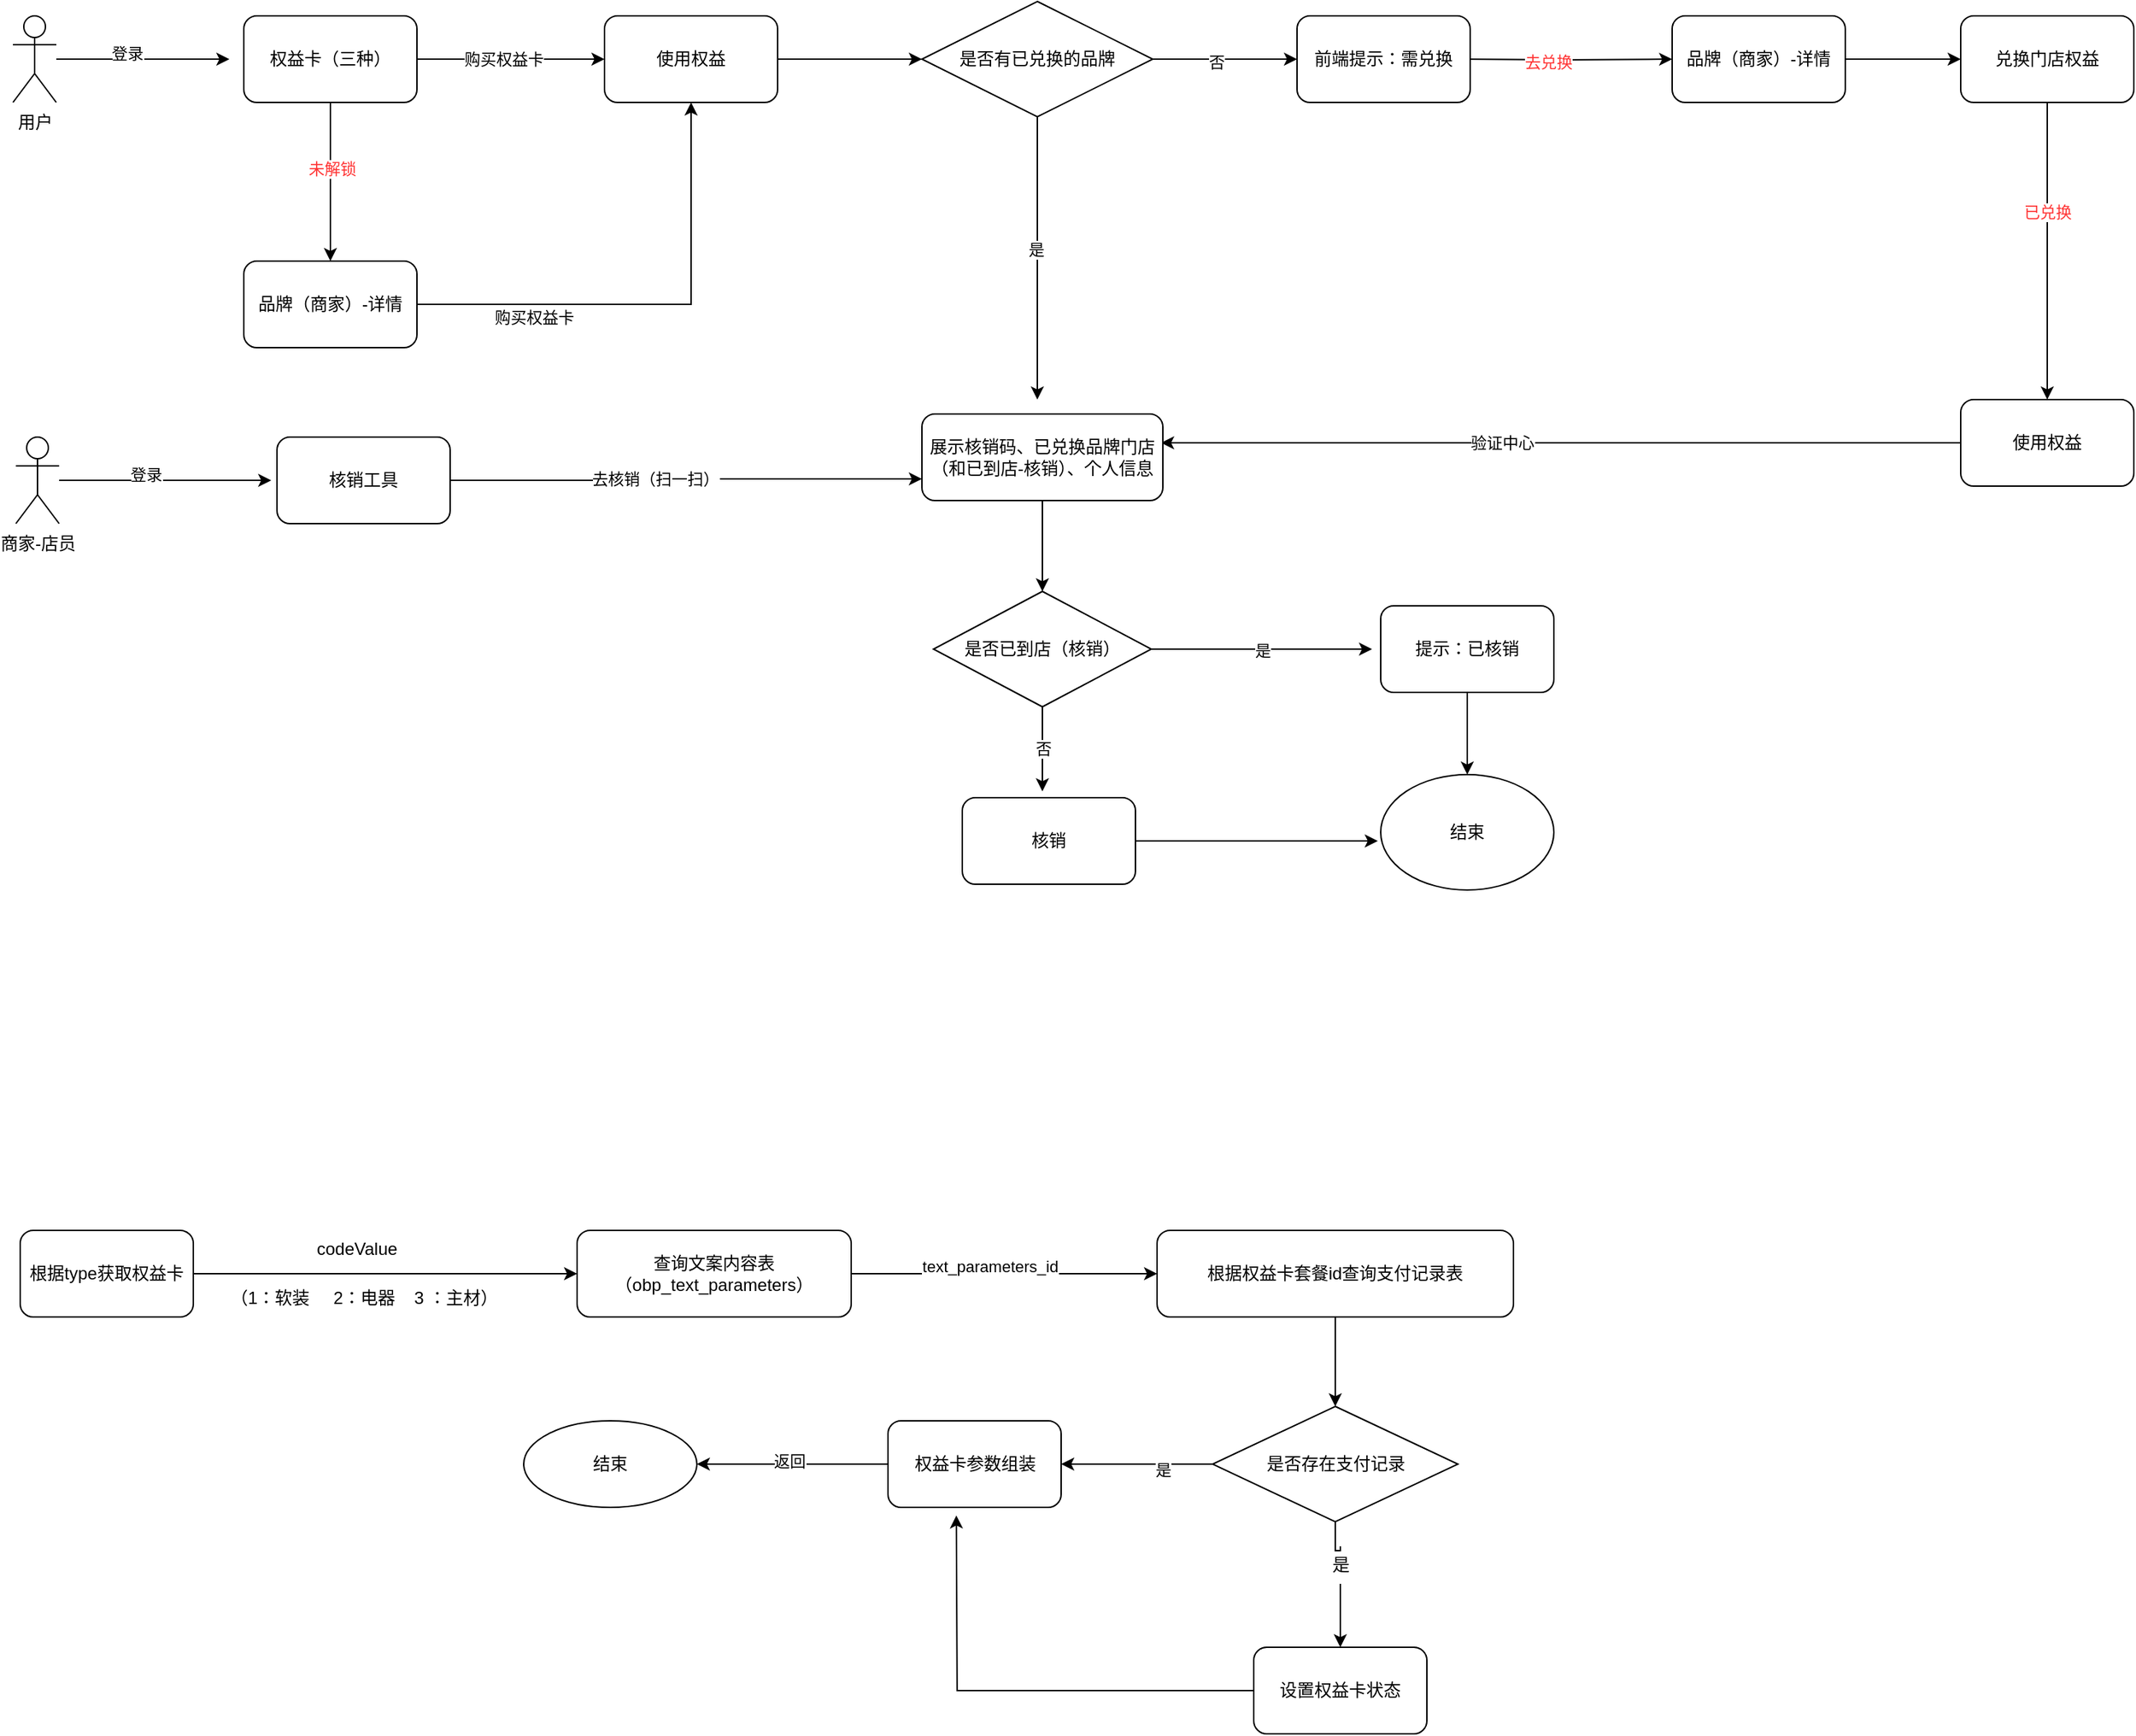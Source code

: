 <mxfile version="20.5.3" type="github">
  <diagram id="GZfsAGJctMVChtoru6VE" name="第 1 页">
    <mxGraphModel dx="1985" dy="895" grid="0" gridSize="10" guides="1" tooltips="1" connect="1" arrows="1" fold="1" page="0" pageScale="1" pageWidth="827" pageHeight="1169" math="0" shadow="0">
      <root>
        <mxCell id="0" />
        <mxCell id="1" parent="0" />
        <mxCell id="xFcmR9xmU-9RzkkyPMSG-3" style="edgeStyle=orthogonalEdgeStyle;rounded=0;orthogonalLoop=1;jettySize=auto;html=1;" edge="1" parent="1" source="xFcmR9xmU-9RzkkyPMSG-1">
          <mxGeometry relative="1" as="geometry">
            <mxPoint x="200" y="150" as="targetPoint" />
          </mxGeometry>
        </mxCell>
        <mxCell id="xFcmR9xmU-9RzkkyPMSG-10" value="登录" style="edgeLabel;html=1;align=center;verticalAlign=middle;resizable=0;points=[];" vertex="1" connectable="0" parent="xFcmR9xmU-9RzkkyPMSG-3">
          <mxGeometry x="-0.183" y="4" relative="1" as="geometry">
            <mxPoint as="offset" />
          </mxGeometry>
        </mxCell>
        <mxCell id="xFcmR9xmU-9RzkkyPMSG-1" value="用户" style="shape=umlActor;verticalLabelPosition=bottom;verticalAlign=top;html=1;outlineConnect=0;" vertex="1" parent="1">
          <mxGeometry x="50" y="120" width="30" height="60" as="geometry" />
        </mxCell>
        <mxCell id="xFcmR9xmU-9RzkkyPMSG-5" value="" style="edgeStyle=orthogonalEdgeStyle;rounded=0;orthogonalLoop=1;jettySize=auto;html=1;" edge="1" parent="1" source="xFcmR9xmU-9RzkkyPMSG-2" target="xFcmR9xmU-9RzkkyPMSG-4">
          <mxGeometry relative="1" as="geometry" />
        </mxCell>
        <mxCell id="xFcmR9xmU-9RzkkyPMSG-14" value="购买权益卡" style="edgeLabel;html=1;align=center;verticalAlign=middle;resizable=0;points=[];" vertex="1" connectable="0" parent="xFcmR9xmU-9RzkkyPMSG-5">
          <mxGeometry x="-0.277" y="-2" relative="1" as="geometry">
            <mxPoint x="13" y="-2" as="offset" />
          </mxGeometry>
        </mxCell>
        <mxCell id="xFcmR9xmU-9RzkkyPMSG-8" value="" style="edgeStyle=orthogonalEdgeStyle;rounded=0;orthogonalLoop=1;jettySize=auto;html=1;" edge="1" parent="1" source="xFcmR9xmU-9RzkkyPMSG-2" target="xFcmR9xmU-9RzkkyPMSG-7">
          <mxGeometry relative="1" as="geometry" />
        </mxCell>
        <mxCell id="xFcmR9xmU-9RzkkyPMSG-11" value="&lt;font color=&quot;#ff3333&quot;&gt;未解锁&lt;/font&gt;" style="edgeLabel;html=1;align=center;verticalAlign=middle;resizable=0;points=[];" vertex="1" connectable="0" parent="xFcmR9xmU-9RzkkyPMSG-8">
          <mxGeometry x="-0.175" relative="1" as="geometry">
            <mxPoint x="1" as="offset" />
          </mxGeometry>
        </mxCell>
        <mxCell id="xFcmR9xmU-9RzkkyPMSG-2" value="权益卡（三种）" style="rounded=1;whiteSpace=wrap;html=1;" vertex="1" parent="1">
          <mxGeometry x="210" y="120" width="120" height="60" as="geometry" />
        </mxCell>
        <mxCell id="xFcmR9xmU-9RzkkyPMSG-16" value="" style="edgeStyle=orthogonalEdgeStyle;rounded=0;orthogonalLoop=1;jettySize=auto;html=1;" edge="1" parent="1" target="xFcmR9xmU-9RzkkyPMSG-15">
          <mxGeometry relative="1" as="geometry">
            <mxPoint x="1050" y="150" as="sourcePoint" />
          </mxGeometry>
        </mxCell>
        <mxCell id="xFcmR9xmU-9RzkkyPMSG-17" value="&lt;font color=&quot;#ff3333&quot;&gt;去兑换&lt;/font&gt;" style="edgeLabel;html=1;align=center;verticalAlign=middle;resizable=0;points=[];" vertex="1" connectable="0" parent="xFcmR9xmU-9RzkkyPMSG-16">
          <mxGeometry x="-0.15" y="-1" relative="1" as="geometry">
            <mxPoint as="offset" />
          </mxGeometry>
        </mxCell>
        <mxCell id="xFcmR9xmU-9RzkkyPMSG-26" value="" style="edgeStyle=orthogonalEdgeStyle;rounded=0;orthogonalLoop=1;jettySize=auto;html=1;" edge="1" parent="1" source="xFcmR9xmU-9RzkkyPMSG-4">
          <mxGeometry relative="1" as="geometry">
            <mxPoint x="680" y="150" as="targetPoint" />
          </mxGeometry>
        </mxCell>
        <mxCell id="xFcmR9xmU-9RzkkyPMSG-4" value="使用权益" style="whiteSpace=wrap;html=1;rounded=1;" vertex="1" parent="1">
          <mxGeometry x="460" y="120" width="120" height="60" as="geometry" />
        </mxCell>
        <mxCell id="xFcmR9xmU-9RzkkyPMSG-12" style="edgeStyle=orthogonalEdgeStyle;rounded=0;orthogonalLoop=1;jettySize=auto;html=1;entryX=0.5;entryY=1;entryDx=0;entryDy=0;" edge="1" parent="1" source="xFcmR9xmU-9RzkkyPMSG-7" target="xFcmR9xmU-9RzkkyPMSG-4">
          <mxGeometry relative="1" as="geometry" />
        </mxCell>
        <mxCell id="xFcmR9xmU-9RzkkyPMSG-13" value="购买权益卡" style="edgeLabel;html=1;align=center;verticalAlign=middle;resizable=0;points=[];" vertex="1" connectable="0" parent="xFcmR9xmU-9RzkkyPMSG-12">
          <mxGeometry x="-0.553" relative="1" as="geometry">
            <mxPoint x="7" y="9" as="offset" />
          </mxGeometry>
        </mxCell>
        <mxCell id="xFcmR9xmU-9RzkkyPMSG-7" value="品牌（商家）-详情" style="whiteSpace=wrap;html=1;rounded=1;" vertex="1" parent="1">
          <mxGeometry x="210" y="290" width="120" height="60" as="geometry" />
        </mxCell>
        <mxCell id="xFcmR9xmU-9RzkkyPMSG-20" value="" style="edgeStyle=orthogonalEdgeStyle;rounded=0;orthogonalLoop=1;jettySize=auto;html=1;" edge="1" parent="1" source="xFcmR9xmU-9RzkkyPMSG-15" target="xFcmR9xmU-9RzkkyPMSG-19">
          <mxGeometry relative="1" as="geometry" />
        </mxCell>
        <mxCell id="xFcmR9xmU-9RzkkyPMSG-15" value="品牌（商家）-详情" style="whiteSpace=wrap;html=1;rounded=1;" vertex="1" parent="1">
          <mxGeometry x="1200" y="120" width="120" height="60" as="geometry" />
        </mxCell>
        <mxCell id="xFcmR9xmU-9RzkkyPMSG-23" value="" style="edgeStyle=orthogonalEdgeStyle;rounded=0;orthogonalLoop=1;jettySize=auto;html=1;" edge="1" parent="1" source="xFcmR9xmU-9RzkkyPMSG-19" target="xFcmR9xmU-9RzkkyPMSG-22">
          <mxGeometry relative="1" as="geometry" />
        </mxCell>
        <mxCell id="xFcmR9xmU-9RzkkyPMSG-24" value="&lt;font color=&quot;#ff3333&quot;&gt;已兑换&lt;/font&gt;" style="edgeLabel;html=1;align=center;verticalAlign=middle;resizable=0;points=[];" vertex="1" connectable="0" parent="xFcmR9xmU-9RzkkyPMSG-23">
          <mxGeometry x="-0.267" relative="1" as="geometry">
            <mxPoint as="offset" />
          </mxGeometry>
        </mxCell>
        <mxCell id="xFcmR9xmU-9RzkkyPMSG-19" value="兑换门店权益" style="whiteSpace=wrap;html=1;rounded=1;" vertex="1" parent="1">
          <mxGeometry x="1400" y="120" width="120" height="60" as="geometry" />
        </mxCell>
        <mxCell id="xFcmR9xmU-9RzkkyPMSG-50" style="edgeStyle=orthogonalEdgeStyle;rounded=0;orthogonalLoop=1;jettySize=auto;html=1;fontColor=#000000;" edge="1" parent="1" source="xFcmR9xmU-9RzkkyPMSG-22">
          <mxGeometry relative="1" as="geometry">
            <mxPoint x="845.75" y="416" as="targetPoint" />
          </mxGeometry>
        </mxCell>
        <mxCell id="xFcmR9xmU-9RzkkyPMSG-51" value="验证中心" style="edgeLabel;html=1;align=center;verticalAlign=middle;resizable=0;points=[];fontColor=#000000;" vertex="1" connectable="0" parent="xFcmR9xmU-9RzkkyPMSG-50">
          <mxGeometry x="0.147" y="-1" relative="1" as="geometry">
            <mxPoint x="-1" as="offset" />
          </mxGeometry>
        </mxCell>
        <mxCell id="xFcmR9xmU-9RzkkyPMSG-22" value="使用权益" style="whiteSpace=wrap;html=1;rounded=1;" vertex="1" parent="1">
          <mxGeometry x="1400" y="386" width="120" height="60" as="geometry" />
        </mxCell>
        <mxCell id="xFcmR9xmU-9RzkkyPMSG-29" value="" style="edgeStyle=orthogonalEdgeStyle;rounded=0;orthogonalLoop=1;jettySize=auto;html=1;" edge="1" parent="1" source="xFcmR9xmU-9RzkkyPMSG-27">
          <mxGeometry relative="1" as="geometry">
            <mxPoint x="760" y="386" as="targetPoint" />
          </mxGeometry>
        </mxCell>
        <mxCell id="xFcmR9xmU-9RzkkyPMSG-32" value="是" style="edgeLabel;html=1;align=center;verticalAlign=middle;resizable=0;points=[];" vertex="1" connectable="0" parent="xFcmR9xmU-9RzkkyPMSG-29">
          <mxGeometry x="-0.078" y="-1" relative="1" as="geometry">
            <mxPoint y="1" as="offset" />
          </mxGeometry>
        </mxCell>
        <mxCell id="xFcmR9xmU-9RzkkyPMSG-31" value="" style="edgeStyle=orthogonalEdgeStyle;rounded=0;orthogonalLoop=1;jettySize=auto;html=1;" edge="1" parent="1" source="xFcmR9xmU-9RzkkyPMSG-27">
          <mxGeometry relative="1" as="geometry">
            <mxPoint x="940" y="150" as="targetPoint" />
          </mxGeometry>
        </mxCell>
        <mxCell id="xFcmR9xmU-9RzkkyPMSG-33" value="否" style="edgeLabel;html=1;align=center;verticalAlign=middle;resizable=0;points=[];" vertex="1" connectable="0" parent="xFcmR9xmU-9RzkkyPMSG-31">
          <mxGeometry x="-0.12" y="-1" relative="1" as="geometry">
            <mxPoint y="1" as="offset" />
          </mxGeometry>
        </mxCell>
        <mxCell id="xFcmR9xmU-9RzkkyPMSG-27" value="是否有已兑换的品牌" style="rhombus;whiteSpace=wrap;html=1;" vertex="1" parent="1">
          <mxGeometry x="680" y="110" width="160" height="80" as="geometry" />
        </mxCell>
        <mxCell id="xFcmR9xmU-9RzkkyPMSG-35" value="前端提示：需兑换" style="rounded=1;whiteSpace=wrap;html=1;" vertex="1" parent="1">
          <mxGeometry x="940" y="120" width="120" height="60" as="geometry" />
        </mxCell>
        <mxCell id="xFcmR9xmU-9RzkkyPMSG-55" value="" style="edgeStyle=orthogonalEdgeStyle;rounded=0;orthogonalLoop=1;jettySize=auto;html=1;fontColor=#000000;" edge="1" parent="1" source="xFcmR9xmU-9RzkkyPMSG-36" target="xFcmR9xmU-9RzkkyPMSG-54">
          <mxGeometry relative="1" as="geometry" />
        </mxCell>
        <mxCell id="xFcmR9xmU-9RzkkyPMSG-36" value="展示核销码、已兑换品牌门店（和已到店-核销）、个人信息" style="rounded=1;whiteSpace=wrap;html=1;" vertex="1" parent="1">
          <mxGeometry x="680" y="396" width="167" height="60" as="geometry" />
        </mxCell>
        <mxCell id="xFcmR9xmU-9RzkkyPMSG-47" style="edgeStyle=orthogonalEdgeStyle;rounded=0;orthogonalLoop=1;jettySize=auto;html=1;fontColor=#000000;" edge="1" parent="1" source="xFcmR9xmU-9RzkkyPMSG-41">
          <mxGeometry relative="1" as="geometry">
            <mxPoint x="229" y="442" as="targetPoint" />
          </mxGeometry>
        </mxCell>
        <mxCell id="xFcmR9xmU-9RzkkyPMSG-48" value="登录" style="edgeLabel;html=1;align=center;verticalAlign=middle;resizable=0;points=[];fontColor=#000000;" vertex="1" connectable="0" parent="xFcmR9xmU-9RzkkyPMSG-47">
          <mxGeometry x="-0.173" y="4" relative="1" as="geometry">
            <mxPoint x="-1" as="offset" />
          </mxGeometry>
        </mxCell>
        <mxCell id="xFcmR9xmU-9RzkkyPMSG-41" value="商家-店员" style="shape=umlActor;verticalLabelPosition=bottom;verticalAlign=top;html=1;outlineConnect=0;fontColor=#000000;" vertex="1" parent="1">
          <mxGeometry x="52" y="412" width="30" height="60" as="geometry" />
        </mxCell>
        <mxCell id="xFcmR9xmU-9RzkkyPMSG-52" style="edgeStyle=orthogonalEdgeStyle;rounded=0;orthogonalLoop=1;jettySize=auto;html=1;entryX=0;entryY=0.75;entryDx=0;entryDy=0;fontColor=#000000;" edge="1" parent="1" source="xFcmR9xmU-9RzkkyPMSG-46" target="xFcmR9xmU-9RzkkyPMSG-36">
          <mxGeometry relative="1" as="geometry" />
        </mxCell>
        <mxCell id="xFcmR9xmU-9RzkkyPMSG-53" value="去核销（扫一扫）" style="edgeLabel;html=1;align=center;verticalAlign=middle;resizable=0;points=[];fontColor=#000000;" vertex="1" connectable="0" parent="xFcmR9xmU-9RzkkyPMSG-52">
          <mxGeometry x="-0.137" y="1" relative="1" as="geometry">
            <mxPoint as="offset" />
          </mxGeometry>
        </mxCell>
        <mxCell id="xFcmR9xmU-9RzkkyPMSG-46" value="核销工具" style="rounded=1;whiteSpace=wrap;html=1;fontColor=#000000;" vertex="1" parent="1">
          <mxGeometry x="233" y="412" width="120" height="60" as="geometry" />
        </mxCell>
        <mxCell id="xFcmR9xmU-9RzkkyPMSG-58" value="是" style="edgeStyle=orthogonalEdgeStyle;rounded=0;orthogonalLoop=1;jettySize=auto;html=1;fontColor=#000000;" edge="1" parent="1" source="xFcmR9xmU-9RzkkyPMSG-54">
          <mxGeometry relative="1" as="geometry">
            <mxPoint x="992" y="559" as="targetPoint" />
          </mxGeometry>
        </mxCell>
        <mxCell id="xFcmR9xmU-9RzkkyPMSG-60" value="否" style="edgeStyle=orthogonalEdgeStyle;rounded=0;orthogonalLoop=1;jettySize=auto;html=1;fontColor=#000000;" edge="1" parent="1" source="xFcmR9xmU-9RzkkyPMSG-54">
          <mxGeometry relative="1" as="geometry">
            <mxPoint x="763.5" y="657.625" as="targetPoint" />
          </mxGeometry>
        </mxCell>
        <mxCell id="xFcmR9xmU-9RzkkyPMSG-54" value="是否已到店（核销）" style="rhombus;whiteSpace=wrap;html=1;fontColor=#000000;" vertex="1" parent="1">
          <mxGeometry x="688" y="519" width="151" height="80" as="geometry" />
        </mxCell>
        <mxCell id="xFcmR9xmU-9RzkkyPMSG-66" value="" style="edgeStyle=orthogonalEdgeStyle;rounded=0;orthogonalLoop=1;jettySize=auto;html=1;fontColor=#000000;" edge="1" parent="1" source="xFcmR9xmU-9RzkkyPMSG-57" target="xFcmR9xmU-9RzkkyPMSG-65">
          <mxGeometry relative="1" as="geometry" />
        </mxCell>
        <mxCell id="xFcmR9xmU-9RzkkyPMSG-57" value="提示：已核销" style="rounded=1;whiteSpace=wrap;html=1;fontColor=#000000;" vertex="1" parent="1">
          <mxGeometry x="998" y="529" width="120" height="60" as="geometry" />
        </mxCell>
        <mxCell id="xFcmR9xmU-9RzkkyPMSG-64" value="" style="edgeStyle=orthogonalEdgeStyle;rounded=0;orthogonalLoop=1;jettySize=auto;html=1;fontColor=#000000;" edge="1" parent="1" source="xFcmR9xmU-9RzkkyPMSG-61">
          <mxGeometry relative="1" as="geometry">
            <mxPoint x="996" y="692" as="targetPoint" />
          </mxGeometry>
        </mxCell>
        <mxCell id="xFcmR9xmU-9RzkkyPMSG-61" value="核销" style="rounded=1;whiteSpace=wrap;html=1;fontColor=#000000;" vertex="1" parent="1">
          <mxGeometry x="708" y="662" width="120" height="60" as="geometry" />
        </mxCell>
        <mxCell id="xFcmR9xmU-9RzkkyPMSG-65" value="结束" style="ellipse;whiteSpace=wrap;html=1;fontColor=#000000;" vertex="1" parent="1">
          <mxGeometry x="998" y="646" width="120" height="80" as="geometry" />
        </mxCell>
        <mxCell id="xFcmR9xmU-9RzkkyPMSG-69" value="" style="edgeStyle=orthogonalEdgeStyle;rounded=0;orthogonalLoop=1;jettySize=auto;html=1;fontColor=#000000;" edge="1" parent="1" source="xFcmR9xmU-9RzkkyPMSG-67" target="xFcmR9xmU-9RzkkyPMSG-68">
          <mxGeometry relative="1" as="geometry" />
        </mxCell>
        <mxCell id="xFcmR9xmU-9RzkkyPMSG-67" value="根据type获取权益卡" style="rounded=1;whiteSpace=wrap;html=1;fontColor=#000000;" vertex="1" parent="1">
          <mxGeometry x="55" y="962" width="120" height="60" as="geometry" />
        </mxCell>
        <mxCell id="xFcmR9xmU-9RzkkyPMSG-72" value="" style="edgeStyle=orthogonalEdgeStyle;rounded=0;orthogonalLoop=1;jettySize=auto;html=1;fontColor=#000000;" edge="1" parent="1" source="xFcmR9xmU-9RzkkyPMSG-68" target="xFcmR9xmU-9RzkkyPMSG-71">
          <mxGeometry relative="1" as="geometry" />
        </mxCell>
        <mxCell id="xFcmR9xmU-9RzkkyPMSG-73" value="text_parameters_id" style="edgeLabel;html=1;align=center;verticalAlign=middle;resizable=0;points=[];fontColor=#000000;" vertex="1" connectable="0" parent="xFcmR9xmU-9RzkkyPMSG-72">
          <mxGeometry x="-0.097" y="5" relative="1" as="geometry">
            <mxPoint as="offset" />
          </mxGeometry>
        </mxCell>
        <mxCell id="xFcmR9xmU-9RzkkyPMSG-68" value="查询文案内容表（obp_text_parameters）" style="whiteSpace=wrap;html=1;fontColor=#000000;rounded=1;" vertex="1" parent="1">
          <mxGeometry x="441" y="962" width="190" height="60" as="geometry" />
        </mxCell>
        <mxCell id="xFcmR9xmU-9RzkkyPMSG-70" value="codeValue" style="text;html=1;align=center;verticalAlign=middle;resizable=0;points=[];autosize=1;strokeColor=none;fillColor=none;fontColor=#000000;" vertex="1" parent="1">
          <mxGeometry x="251" y="962" width="74" height="26" as="geometry" />
        </mxCell>
        <mxCell id="xFcmR9xmU-9RzkkyPMSG-75" value="" style="edgeStyle=orthogonalEdgeStyle;rounded=0;orthogonalLoop=1;jettySize=auto;html=1;fontColor=#000000;" edge="1" parent="1" source="xFcmR9xmU-9RzkkyPMSG-71" target="xFcmR9xmU-9RzkkyPMSG-74">
          <mxGeometry relative="1" as="geometry" />
        </mxCell>
        <mxCell id="xFcmR9xmU-9RzkkyPMSG-71" value="根据权益卡套餐id查询支付记录表" style="whiteSpace=wrap;html=1;fontColor=#000000;rounded=1;" vertex="1" parent="1">
          <mxGeometry x="843" y="962" width="247" height="60" as="geometry" />
        </mxCell>
        <mxCell id="xFcmR9xmU-9RzkkyPMSG-77" value="" style="edgeStyle=orthogonalEdgeStyle;rounded=0;orthogonalLoop=1;jettySize=auto;html=1;fontColor=#000000;startArrow=none;" edge="1" parent="1" source="xFcmR9xmU-9RzkkyPMSG-81" target="xFcmR9xmU-9RzkkyPMSG-76">
          <mxGeometry relative="1" as="geometry" />
        </mxCell>
        <mxCell id="xFcmR9xmU-9RzkkyPMSG-79" value="" style="edgeStyle=orthogonalEdgeStyle;rounded=0;orthogonalLoop=1;jettySize=auto;html=1;fontColor=#000000;" edge="1" parent="1" source="xFcmR9xmU-9RzkkyPMSG-74" target="xFcmR9xmU-9RzkkyPMSG-78">
          <mxGeometry relative="1" as="geometry" />
        </mxCell>
        <mxCell id="xFcmR9xmU-9RzkkyPMSG-80" value="是" style="edgeLabel;html=1;align=center;verticalAlign=middle;resizable=0;points=[];fontColor=#000000;" vertex="1" connectable="0" parent="xFcmR9xmU-9RzkkyPMSG-79">
          <mxGeometry x="-0.337" y="4" relative="1" as="geometry">
            <mxPoint as="offset" />
          </mxGeometry>
        </mxCell>
        <mxCell id="xFcmR9xmU-9RzkkyPMSG-74" value="是否存在支付记录" style="rhombus;whiteSpace=wrap;html=1;fontColor=#000000;" vertex="1" parent="1">
          <mxGeometry x="881.5" y="1084" width="170" height="80" as="geometry" />
        </mxCell>
        <mxCell id="xFcmR9xmU-9RzkkyPMSG-85" style="edgeStyle=orthogonalEdgeStyle;rounded=0;orthogonalLoop=1;jettySize=auto;html=1;fontColor=#000000;" edge="1" parent="1" source="xFcmR9xmU-9RzkkyPMSG-76">
          <mxGeometry relative="1" as="geometry">
            <mxPoint x="703.857" y="1159.571" as="targetPoint" />
          </mxGeometry>
        </mxCell>
        <mxCell id="xFcmR9xmU-9RzkkyPMSG-76" value="设置权益卡状态" style="rounded=1;whiteSpace=wrap;html=1;fontColor=#000000;" vertex="1" parent="1">
          <mxGeometry x="910" y="1251" width="120" height="60" as="geometry" />
        </mxCell>
        <mxCell id="xFcmR9xmU-9RzkkyPMSG-87" value="" style="edgeStyle=orthogonalEdgeStyle;rounded=0;orthogonalLoop=1;jettySize=auto;html=1;fontColor=#000000;" edge="1" parent="1" source="xFcmR9xmU-9RzkkyPMSG-78" target="xFcmR9xmU-9RzkkyPMSG-86">
          <mxGeometry relative="1" as="geometry" />
        </mxCell>
        <mxCell id="xFcmR9xmU-9RzkkyPMSG-88" value="返回" style="edgeLabel;html=1;align=center;verticalAlign=middle;resizable=0;points=[];fontColor=#000000;" vertex="1" connectable="0" parent="xFcmR9xmU-9RzkkyPMSG-87">
          <mxGeometry x="0.032" y="-2" relative="1" as="geometry">
            <mxPoint as="offset" />
          </mxGeometry>
        </mxCell>
        <mxCell id="xFcmR9xmU-9RzkkyPMSG-78" value="权益卡参数组装" style="rounded=1;whiteSpace=wrap;html=1;fontColor=#000000;" vertex="1" parent="1">
          <mxGeometry x="656.5" y="1094" width="120" height="60" as="geometry" />
        </mxCell>
        <mxCell id="xFcmR9xmU-9RzkkyPMSG-81" value="是" style="text;html=1;align=center;verticalAlign=middle;resizable=0;points=[];autosize=1;strokeColor=none;fillColor=none;fontColor=#000000;" vertex="1" parent="1">
          <mxGeometry x="955" y="1181" width="30" height="26" as="geometry" />
        </mxCell>
        <mxCell id="xFcmR9xmU-9RzkkyPMSG-82" value="" style="edgeStyle=orthogonalEdgeStyle;rounded=0;orthogonalLoop=1;jettySize=auto;html=1;fontColor=#000000;endArrow=none;" edge="1" parent="1" source="xFcmR9xmU-9RzkkyPMSG-74" target="xFcmR9xmU-9RzkkyPMSG-81">
          <mxGeometry relative="1" as="geometry">
            <mxPoint x="966.5" y="1164" as="sourcePoint" />
            <mxPoint x="966.5" y="1254" as="targetPoint" />
          </mxGeometry>
        </mxCell>
        <mxCell id="xFcmR9xmU-9RzkkyPMSG-86" value="结束" style="ellipse;whiteSpace=wrap;html=1;fontColor=#000000;rounded=1;" vertex="1" parent="1">
          <mxGeometry x="404" y="1094" width="120" height="60" as="geometry" />
        </mxCell>
        <mxCell id="xFcmR9xmU-9RzkkyPMSG-89" value="（1：软装&amp;nbsp; &amp;nbsp; &amp;nbsp;2：电器&amp;nbsp; &amp;nbsp; 3 ：主材）" style="text;html=1;align=center;verticalAlign=middle;resizable=0;points=[];autosize=1;strokeColor=none;fillColor=none;fontColor=#000000;" vertex="1" parent="1">
          <mxGeometry x="191.5" y="996" width="203" height="26" as="geometry" />
        </mxCell>
      </root>
    </mxGraphModel>
  </diagram>
</mxfile>
